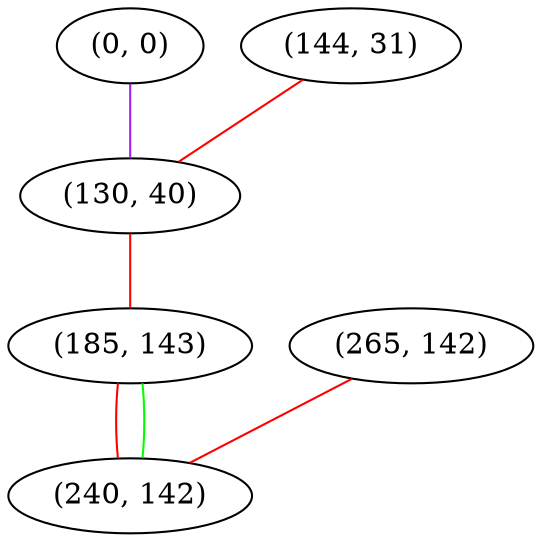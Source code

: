 graph "" {
"(0, 0)";
"(265, 142)";
"(144, 31)";
"(130, 40)";
"(185, 143)";
"(240, 142)";
"(0, 0)" -- "(130, 40)"  [color=purple, key=0, weight=4];
"(265, 142)" -- "(240, 142)"  [color=red, key=0, weight=1];
"(144, 31)" -- "(130, 40)"  [color=red, key=0, weight=1];
"(130, 40)" -- "(185, 143)"  [color=red, key=0, weight=1];
"(185, 143)" -- "(240, 142)"  [color=red, key=0, weight=1];
"(185, 143)" -- "(240, 142)"  [color=green, key=1, weight=2];
}
